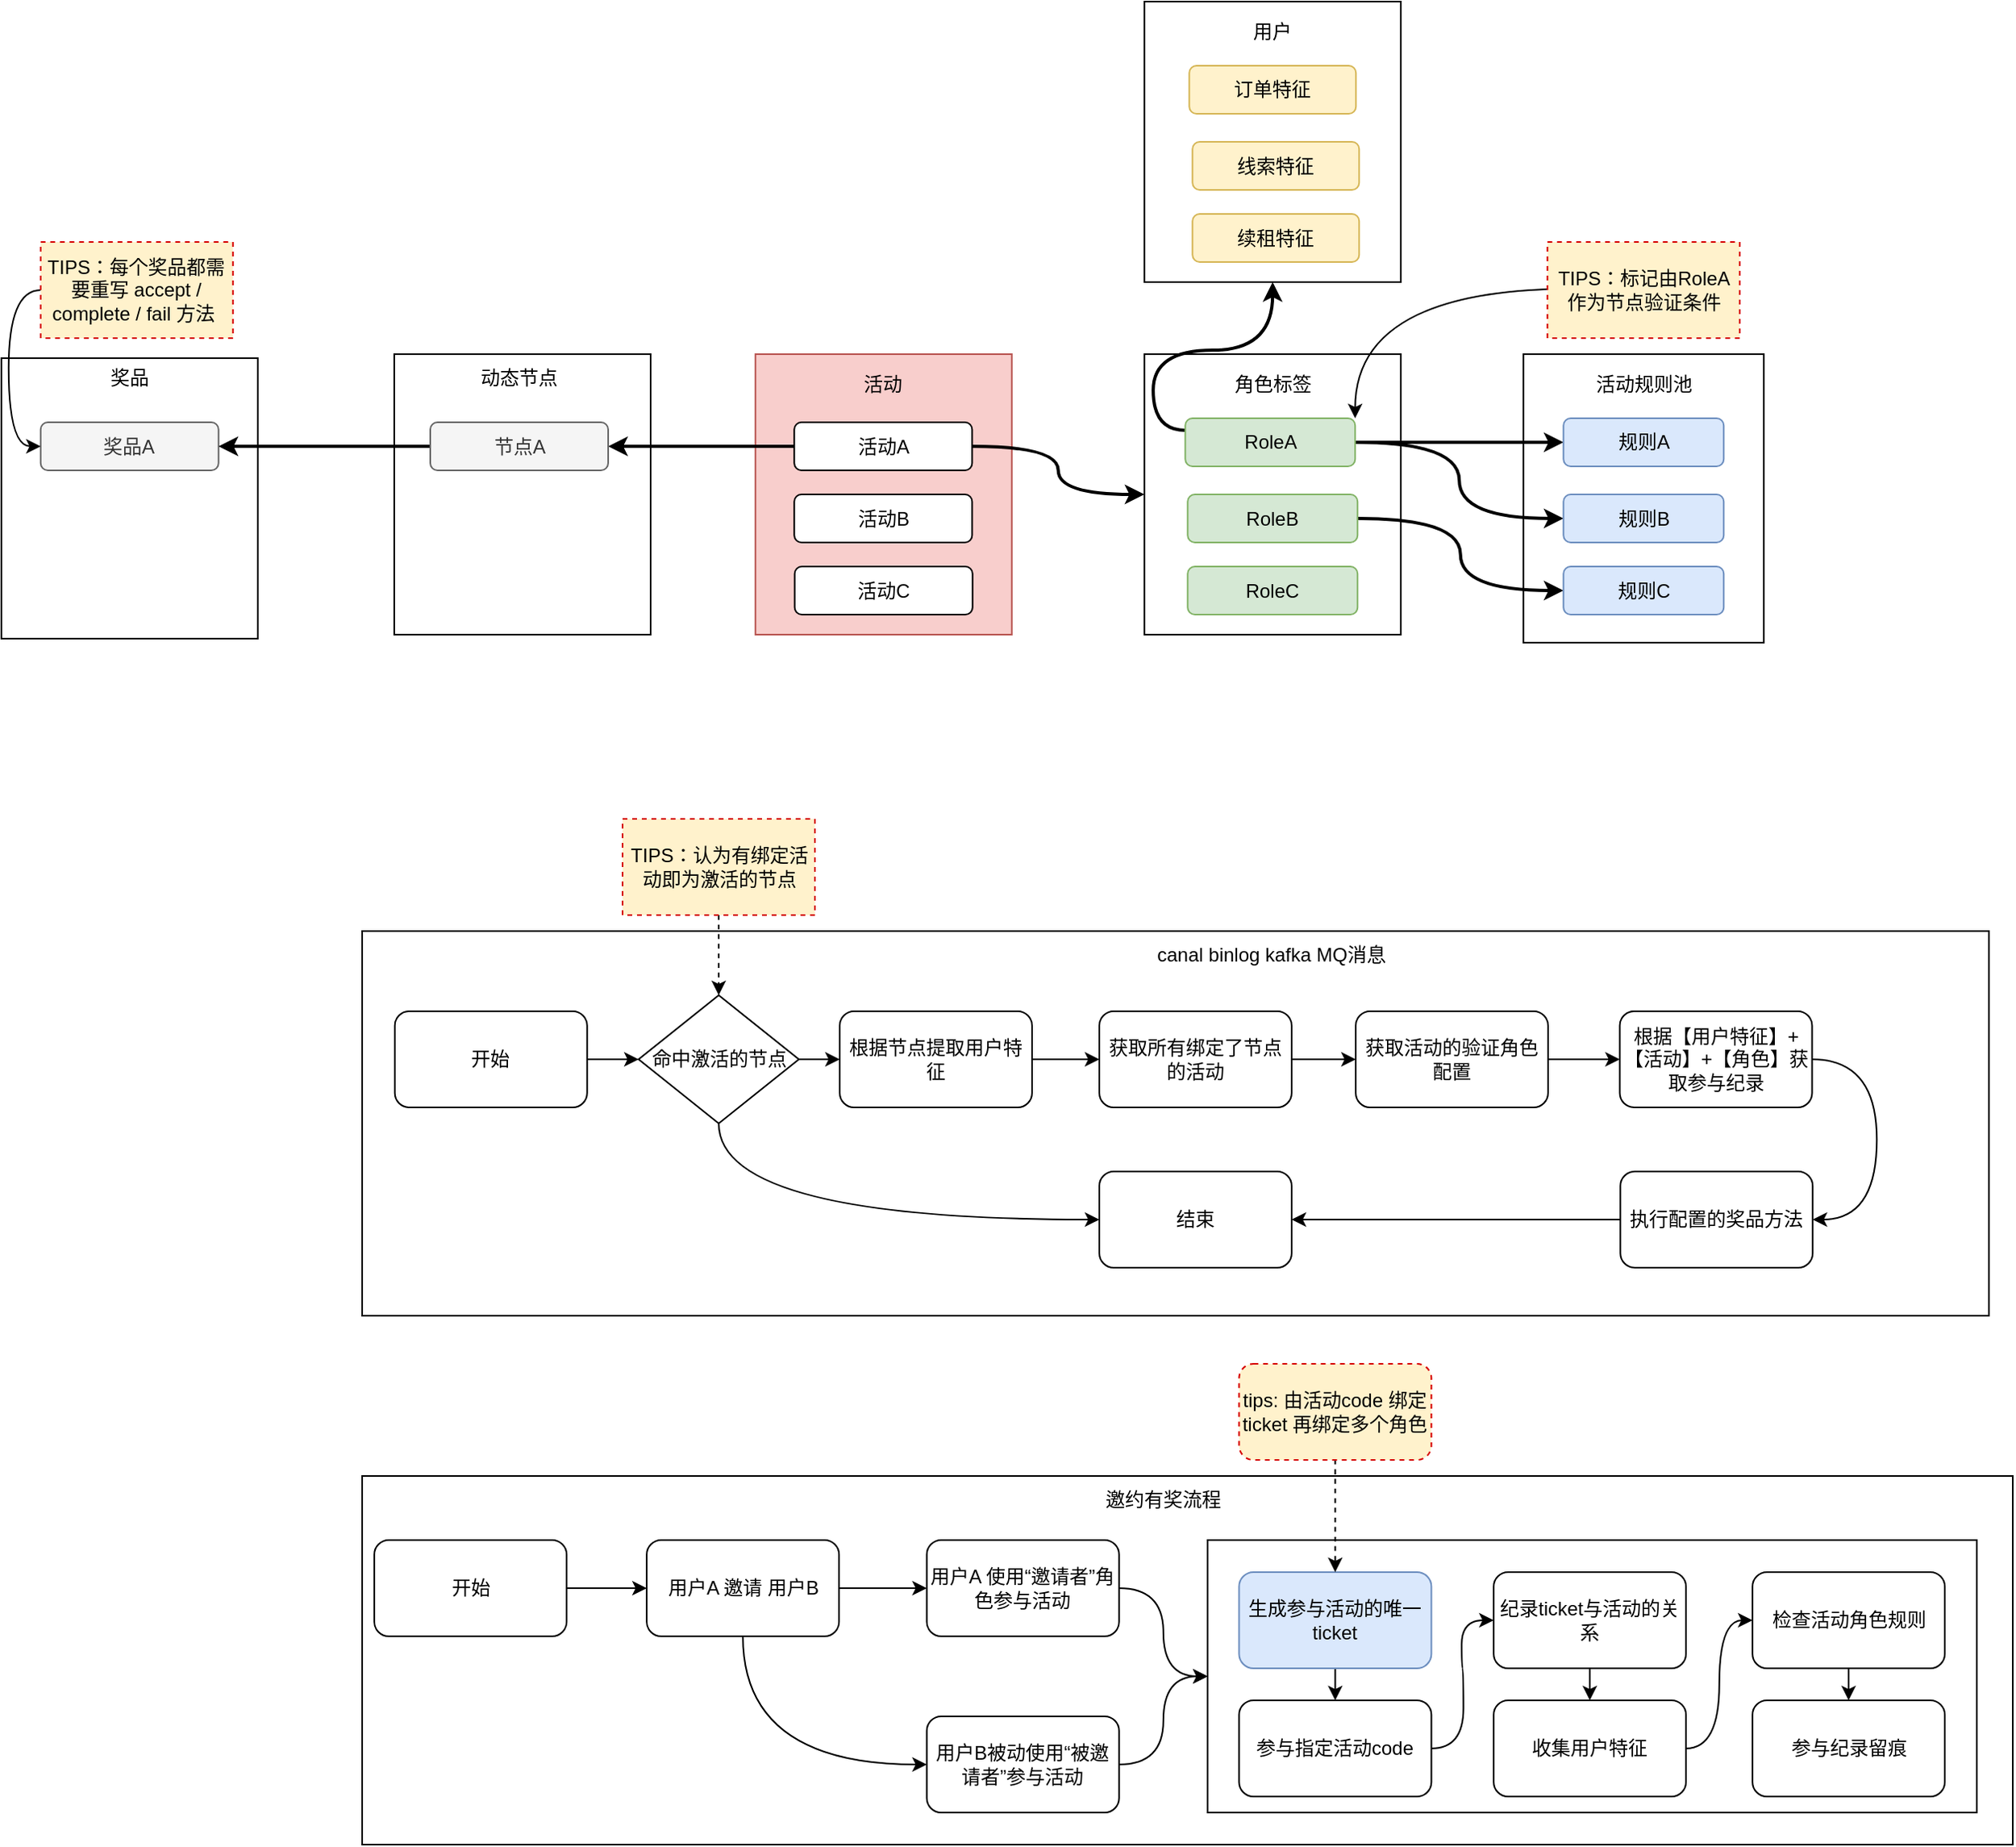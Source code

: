 <mxfile version="22.1.12" type="github">
  <diagram name="第 1 页" id="iezIzxbfml8y_ypMgj0H">
    <mxGraphModel dx="1781" dy="2863" grid="1" gridSize="10" guides="1" tooltips="1" connect="1" arrows="1" fold="1" page="1" pageScale="1" pageWidth="827" pageHeight="1169" math="0" shadow="0">
      <root>
        <mxCell id="0" />
        <mxCell id="1" parent="0" />
        <mxCell id="xwiJoc5-TaGTpfz818yZ-247" value="" style="rounded=0;whiteSpace=wrap;html=1;" vertex="1" parent="1">
          <mxGeometry x="-580" y="-390" width="1030" height="230" as="geometry" />
        </mxCell>
        <mxCell id="xwiJoc5-TaGTpfz818yZ-231" value="" style="rounded=0;whiteSpace=wrap;html=1;" vertex="1" parent="1">
          <mxGeometry x="-580" y="-730" width="1015.13" height="240" as="geometry" />
        </mxCell>
        <mxCell id="xwiJoc5-TaGTpfz818yZ-197" value="" style="rounded=0;whiteSpace=wrap;html=1;" vertex="1" parent="1">
          <mxGeometry x="-560" y="-1090" width="160" height="175" as="geometry" />
        </mxCell>
        <mxCell id="xwiJoc5-TaGTpfz818yZ-157" value="" style="rounded=0;whiteSpace=wrap;html=1;" vertex="1" parent="1">
          <mxGeometry x="-52.43" y="-350" width="480" height="170" as="geometry" />
        </mxCell>
        <mxCell id="xwiJoc5-TaGTpfz818yZ-126" value="" style="rounded=0;whiteSpace=wrap;html=1;" vertex="1" parent="1">
          <mxGeometry x="144.63" y="-1090" width="150" height="180" as="geometry" />
        </mxCell>
        <mxCell id="xwiJoc5-TaGTpfz818yZ-98" value="" style="rounded=0;whiteSpace=wrap;html=1;" vertex="1" parent="1">
          <mxGeometry x="-91.87" y="-1310" width="160" height="175" as="geometry" />
        </mxCell>
        <mxCell id="xwiJoc5-TaGTpfz818yZ-88" value="" style="rounded=0;whiteSpace=wrap;html=1;" vertex="1" parent="1">
          <mxGeometry x="-91.87" y="-1090" width="160" height="175" as="geometry" />
        </mxCell>
        <mxCell id="xwiJoc5-TaGTpfz818yZ-67" value="" style="rounded=0;whiteSpace=wrap;html=1;fillColor=#f8cecc;strokeColor=#b85450;" vertex="1" parent="1">
          <mxGeometry x="-334.62" y="-1090" width="160" height="175" as="geometry" />
        </mxCell>
        <mxCell id="xwiJoc5-TaGTpfz818yZ-68" value="活动" style="text;html=1;strokeColor=none;fillColor=none;align=center;verticalAlign=middle;whiteSpace=wrap;rounded=0;" vertex="1" parent="1">
          <mxGeometry x="-284.62" y="-1086.25" width="60" height="30" as="geometry" />
        </mxCell>
        <mxCell id="xwiJoc5-TaGTpfz818yZ-89" style="edgeStyle=orthogonalEdgeStyle;curved=1;rounded=0;orthogonalLoop=1;jettySize=auto;html=1;exitX=1;exitY=0.5;exitDx=0;exitDy=0;entryX=0;entryY=0.5;entryDx=0;entryDy=0;strokeWidth=2;" edge="1" parent="1" source="xwiJoc5-TaGTpfz818yZ-70" target="xwiJoc5-TaGTpfz818yZ-88">
          <mxGeometry relative="1" as="geometry" />
        </mxCell>
        <mxCell id="xwiJoc5-TaGTpfz818yZ-204" style="edgeStyle=orthogonalEdgeStyle;curved=1;rounded=0;orthogonalLoop=1;jettySize=auto;html=1;exitX=0;exitY=0.5;exitDx=0;exitDy=0;entryX=1;entryY=0.5;entryDx=0;entryDy=0;strokeWidth=2;" edge="1" parent="1" source="xwiJoc5-TaGTpfz818yZ-70" target="xwiJoc5-TaGTpfz818yZ-199">
          <mxGeometry relative="1" as="geometry" />
        </mxCell>
        <mxCell id="xwiJoc5-TaGTpfz818yZ-70" value="活动A" style="rounded=1;whiteSpace=wrap;html=1;" vertex="1" parent="1">
          <mxGeometry x="-310.37" y="-1047.5" width="111" height="30" as="geometry" />
        </mxCell>
        <mxCell id="xwiJoc5-TaGTpfz818yZ-71" value="活动B" style="rounded=1;whiteSpace=wrap;html=1;" vertex="1" parent="1">
          <mxGeometry x="-310.37" y="-1002.5" width="111" height="30" as="geometry" />
        </mxCell>
        <mxCell id="xwiJoc5-TaGTpfz818yZ-83" value="角色标签" style="text;html=1;strokeColor=none;fillColor=none;align=center;verticalAlign=middle;whiteSpace=wrap;rounded=0;" vertex="1" parent="1">
          <mxGeometry x="-44.37" y="-1087.5" width="65" height="32.5" as="geometry" />
        </mxCell>
        <mxCell id="xwiJoc5-TaGTpfz818yZ-130" style="edgeStyle=orthogonalEdgeStyle;curved=1;rounded=0;orthogonalLoop=1;jettySize=auto;html=1;exitX=1;exitY=0.5;exitDx=0;exitDy=0;entryX=0;entryY=0.5;entryDx=0;entryDy=0;strokeWidth=2;" edge="1" parent="1" source="xwiJoc5-TaGTpfz818yZ-84" target="xwiJoc5-TaGTpfz818yZ-128">
          <mxGeometry relative="1" as="geometry" />
        </mxCell>
        <mxCell id="xwiJoc5-TaGTpfz818yZ-136" style="edgeStyle=orthogonalEdgeStyle;curved=1;rounded=0;orthogonalLoop=1;jettySize=auto;html=1;exitX=0;exitY=0.25;exitDx=0;exitDy=0;entryX=0.5;entryY=1;entryDx=0;entryDy=0;strokeWidth=2;" edge="1" parent="1" source="xwiJoc5-TaGTpfz818yZ-84" target="xwiJoc5-TaGTpfz818yZ-98">
          <mxGeometry relative="1" as="geometry" />
        </mxCell>
        <mxCell id="xwiJoc5-TaGTpfz818yZ-179" style="edgeStyle=orthogonalEdgeStyle;curved=1;rounded=0;orthogonalLoop=1;jettySize=auto;html=1;exitX=1;exitY=0.5;exitDx=0;exitDy=0;entryX=0;entryY=0.5;entryDx=0;entryDy=0;strokeWidth=2;" edge="1" parent="1" source="xwiJoc5-TaGTpfz818yZ-84" target="xwiJoc5-TaGTpfz818yZ-129">
          <mxGeometry relative="1" as="geometry" />
        </mxCell>
        <mxCell id="xwiJoc5-TaGTpfz818yZ-84" value="RoleA" style="rounded=1;whiteSpace=wrap;html=1;fillColor=#d5e8d4;strokeColor=#82b366;" vertex="1" parent="1">
          <mxGeometry x="-66.37" y="-1050" width="106" height="30" as="geometry" />
        </mxCell>
        <mxCell id="xwiJoc5-TaGTpfz818yZ-131" style="edgeStyle=orthogonalEdgeStyle;curved=1;rounded=0;orthogonalLoop=1;jettySize=auto;html=1;exitX=1;exitY=0.5;exitDx=0;exitDy=0;entryX=0;entryY=0.5;entryDx=0;entryDy=0;strokeWidth=2;" edge="1" parent="1" source="xwiJoc5-TaGTpfz818yZ-85" target="xwiJoc5-TaGTpfz818yZ-144">
          <mxGeometry relative="1" as="geometry" />
        </mxCell>
        <mxCell id="xwiJoc5-TaGTpfz818yZ-85" value="RoleB" style="rounded=1;whiteSpace=wrap;html=1;fillColor=#d5e8d4;strokeColor=#82b366;" vertex="1" parent="1">
          <mxGeometry x="-64.87" y="-1002.5" width="106" height="30" as="geometry" />
        </mxCell>
        <mxCell id="xwiJoc5-TaGTpfz818yZ-86" value="RoleC" style="rounded=1;whiteSpace=wrap;html=1;fillColor=#d5e8d4;strokeColor=#82b366;" vertex="1" parent="1">
          <mxGeometry x="-64.87" y="-957.5" width="106" height="30" as="geometry" />
        </mxCell>
        <mxCell id="xwiJoc5-TaGTpfz818yZ-94" value="活动C" style="rounded=1;whiteSpace=wrap;html=1;" vertex="1" parent="1">
          <mxGeometry x="-310.12" y="-957.5" width="111" height="30" as="geometry" />
        </mxCell>
        <mxCell id="xwiJoc5-TaGTpfz818yZ-99" value="用户" style="text;html=1;strokeColor=none;fillColor=none;align=center;verticalAlign=middle;whiteSpace=wrap;rounded=0;" vertex="1" parent="1">
          <mxGeometry x="-41.87" y="-1306" width="60" height="30" as="geometry" />
        </mxCell>
        <mxCell id="xwiJoc5-TaGTpfz818yZ-100" value="订单特征" style="rounded=1;whiteSpace=wrap;html=1;fillColor=#fff2cc;strokeColor=#d6b656;" vertex="1" parent="1">
          <mxGeometry x="-63.87" y="-1270" width="104" height="30" as="geometry" />
        </mxCell>
        <mxCell id="xwiJoc5-TaGTpfz818yZ-101" value="线索特征" style="rounded=1;whiteSpace=wrap;html=1;fillColor=#fff2cc;strokeColor=#d6b656;" vertex="1" parent="1">
          <mxGeometry x="-61.87" y="-1222.5" width="104" height="30" as="geometry" />
        </mxCell>
        <mxCell id="xwiJoc5-TaGTpfz818yZ-102" value="续租特征" style="rounded=1;whiteSpace=wrap;html=1;fillColor=#fff2cc;strokeColor=#d6b656;" vertex="1" parent="1">
          <mxGeometry x="-61.87" y="-1177.5" width="104" height="30" as="geometry" />
        </mxCell>
        <mxCell id="xwiJoc5-TaGTpfz818yZ-150" style="edgeStyle=orthogonalEdgeStyle;curved=1;rounded=0;orthogonalLoop=1;jettySize=auto;html=1;exitX=1;exitY=0.5;exitDx=0;exitDy=0;entryX=0;entryY=0.5;entryDx=0;entryDy=0;" edge="1" parent="1" source="xwiJoc5-TaGTpfz818yZ-120" target="xwiJoc5-TaGTpfz818yZ-149">
          <mxGeometry relative="1" as="geometry" />
        </mxCell>
        <mxCell id="xwiJoc5-TaGTpfz818yZ-120" value="开始" style="rounded=1;whiteSpace=wrap;html=1;" vertex="1" parent="1">
          <mxGeometry x="-572.43" y="-350" width="120" height="60" as="geometry" />
        </mxCell>
        <mxCell id="xwiJoc5-TaGTpfz818yZ-159" style="edgeStyle=orthogonalEdgeStyle;curved=1;rounded=0;orthogonalLoop=1;jettySize=auto;html=1;exitX=1;exitY=0.5;exitDx=0;exitDy=0;entryX=0;entryY=0.5;entryDx=0;entryDy=0;" edge="1" parent="1" source="xwiJoc5-TaGTpfz818yZ-121" target="xwiJoc5-TaGTpfz818yZ-157">
          <mxGeometry relative="1" as="geometry" />
        </mxCell>
        <mxCell id="xwiJoc5-TaGTpfz818yZ-121" value="用户A 使用“邀请者”角色参与活动" style="rounded=1;whiteSpace=wrap;html=1;" vertex="1" parent="1">
          <mxGeometry x="-227.68" y="-350" width="120" height="60" as="geometry" />
        </mxCell>
        <mxCell id="xwiJoc5-TaGTpfz818yZ-175" style="edgeStyle=orthogonalEdgeStyle;curved=1;rounded=0;orthogonalLoop=1;jettySize=auto;html=1;exitX=1;exitY=0.5;exitDx=0;exitDy=0;entryX=0;entryY=0.5;entryDx=0;entryDy=0;" edge="1" parent="1" source="xwiJoc5-TaGTpfz818yZ-123" target="xwiJoc5-TaGTpfz818yZ-174">
          <mxGeometry relative="1" as="geometry" />
        </mxCell>
        <mxCell id="xwiJoc5-TaGTpfz818yZ-123" value="参与指定活动code" style="rounded=1;whiteSpace=wrap;html=1;" vertex="1" parent="1">
          <mxGeometry x="-32.8" y="-250" width="120" height="60" as="geometry" />
        </mxCell>
        <mxCell id="xwiJoc5-TaGTpfz818yZ-127" value="活动规则池" style="text;html=1;strokeColor=none;fillColor=none;align=center;verticalAlign=middle;whiteSpace=wrap;rounded=0;" vertex="1" parent="1">
          <mxGeometry x="184.63" y="-1086.25" width="70" height="30" as="geometry" />
        </mxCell>
        <mxCell id="xwiJoc5-TaGTpfz818yZ-128" value="规则A" style="rounded=1;whiteSpace=wrap;html=1;fillColor=#dae8fc;strokeColor=#6c8ebf;" vertex="1" parent="1">
          <mxGeometry x="169.63" y="-1050" width="100" height="30" as="geometry" />
        </mxCell>
        <mxCell id="xwiJoc5-TaGTpfz818yZ-129" value="规则B" style="rounded=1;whiteSpace=wrap;html=1;fillColor=#dae8fc;strokeColor=#6c8ebf;" vertex="1" parent="1">
          <mxGeometry x="169.63" y="-1002.5" width="100" height="30" as="geometry" />
        </mxCell>
        <mxCell id="xwiJoc5-TaGTpfz818yZ-177" style="edgeStyle=orthogonalEdgeStyle;curved=1;rounded=0;orthogonalLoop=1;jettySize=auto;html=1;exitX=1;exitY=0.5;exitDx=0;exitDy=0;entryX=0;entryY=0.5;entryDx=0;entryDy=0;" edge="1" parent="1" source="xwiJoc5-TaGTpfz818yZ-137" target="xwiJoc5-TaGTpfz818yZ-145">
          <mxGeometry relative="1" as="geometry" />
        </mxCell>
        <mxCell id="xwiJoc5-TaGTpfz818yZ-137" value="收集用户特征" style="rounded=1;whiteSpace=wrap;html=1;" vertex="1" parent="1">
          <mxGeometry x="126.07" y="-250" width="120" height="60" as="geometry" />
        </mxCell>
        <mxCell id="xwiJoc5-TaGTpfz818yZ-144" value="规则C" style="rounded=1;whiteSpace=wrap;html=1;fillColor=#dae8fc;strokeColor=#6c8ebf;" vertex="1" parent="1">
          <mxGeometry x="169.63" y="-957.5" width="100" height="30" as="geometry" />
        </mxCell>
        <mxCell id="xwiJoc5-TaGTpfz818yZ-178" style="edgeStyle=orthogonalEdgeStyle;curved=1;rounded=0;orthogonalLoop=1;jettySize=auto;html=1;exitX=0.5;exitY=1;exitDx=0;exitDy=0;entryX=0.5;entryY=0;entryDx=0;entryDy=0;" edge="1" parent="1" source="xwiJoc5-TaGTpfz818yZ-145" target="xwiJoc5-TaGTpfz818yZ-165">
          <mxGeometry relative="1" as="geometry" />
        </mxCell>
        <mxCell id="xwiJoc5-TaGTpfz818yZ-145" value="检查活动角色规则" style="rounded=1;whiteSpace=wrap;html=1;" vertex="1" parent="1">
          <mxGeometry x="287.57" y="-330" width="120" height="60" as="geometry" />
        </mxCell>
        <mxCell id="xwiJoc5-TaGTpfz818yZ-170" style="edgeStyle=orthogonalEdgeStyle;curved=1;rounded=0;orthogonalLoop=1;jettySize=auto;html=1;exitX=0.5;exitY=1;exitDx=0;exitDy=0;entryX=0.5;entryY=0;entryDx=0;entryDy=0;" edge="1" parent="1" source="xwiJoc5-TaGTpfz818yZ-147" target="xwiJoc5-TaGTpfz818yZ-123">
          <mxGeometry relative="1" as="geometry" />
        </mxCell>
        <mxCell id="xwiJoc5-TaGTpfz818yZ-147" value="生成参与活动的唯一ticket" style="rounded=1;whiteSpace=wrap;html=1;fillColor=#dae8fc;strokeColor=#6c8ebf;" vertex="1" parent="1">
          <mxGeometry x="-32.8" y="-330" width="120" height="60" as="geometry" />
        </mxCell>
        <mxCell id="xwiJoc5-TaGTpfz818yZ-158" style="edgeStyle=orthogonalEdgeStyle;curved=1;rounded=0;orthogonalLoop=1;jettySize=auto;html=1;exitX=1;exitY=0.5;exitDx=0;exitDy=0;entryX=0;entryY=0.5;entryDx=0;entryDy=0;" edge="1" parent="1" source="xwiJoc5-TaGTpfz818yZ-148" target="xwiJoc5-TaGTpfz818yZ-157">
          <mxGeometry relative="1" as="geometry" />
        </mxCell>
        <mxCell id="xwiJoc5-TaGTpfz818yZ-148" value="用户B被动使用“被邀请者”参与活动" style="rounded=1;whiteSpace=wrap;html=1;" vertex="1" parent="1">
          <mxGeometry x="-227.68" y="-240" width="120" height="60" as="geometry" />
        </mxCell>
        <mxCell id="xwiJoc5-TaGTpfz818yZ-151" style="edgeStyle=orthogonalEdgeStyle;curved=1;rounded=0;orthogonalLoop=1;jettySize=auto;html=1;exitX=1;exitY=0.5;exitDx=0;exitDy=0;entryX=0;entryY=0.5;entryDx=0;entryDy=0;" edge="1" parent="1" source="xwiJoc5-TaGTpfz818yZ-149" target="xwiJoc5-TaGTpfz818yZ-121">
          <mxGeometry relative="1" as="geometry" />
        </mxCell>
        <mxCell id="xwiJoc5-TaGTpfz818yZ-152" style="edgeStyle=orthogonalEdgeStyle;curved=1;rounded=0;orthogonalLoop=1;jettySize=auto;html=1;exitX=0.5;exitY=1;exitDx=0;exitDy=0;entryX=0;entryY=0.5;entryDx=0;entryDy=0;" edge="1" parent="1" source="xwiJoc5-TaGTpfz818yZ-149" target="xwiJoc5-TaGTpfz818yZ-148">
          <mxGeometry relative="1" as="geometry" />
        </mxCell>
        <mxCell id="xwiJoc5-TaGTpfz818yZ-149" value="用户A 邀请 用户B" style="rounded=1;whiteSpace=wrap;html=1;" vertex="1" parent="1">
          <mxGeometry x="-402.43" y="-350" width="120" height="60" as="geometry" />
        </mxCell>
        <mxCell id="xwiJoc5-TaGTpfz818yZ-162" style="edgeStyle=orthogonalEdgeStyle;curved=1;rounded=0;orthogonalLoop=1;jettySize=auto;html=1;exitX=0.5;exitY=1;exitDx=0;exitDy=0;dashed=1;" edge="1" parent="1" source="xwiJoc5-TaGTpfz818yZ-161" target="xwiJoc5-TaGTpfz818yZ-147">
          <mxGeometry relative="1" as="geometry" />
        </mxCell>
        <mxCell id="xwiJoc5-TaGTpfz818yZ-161" value="tips: 由活动code 绑定 ticket 再绑定多个角色" style="rounded=1;whiteSpace=wrap;html=1;fillColor=#fff2cc;strokeColor=#D60000;dashed=1;" vertex="1" parent="1">
          <mxGeometry x="-32.8" y="-460" width="120" height="60" as="geometry" />
        </mxCell>
        <mxCell id="xwiJoc5-TaGTpfz818yZ-165" value="参与纪录留痕" style="rounded=1;whiteSpace=wrap;html=1;" vertex="1" parent="1">
          <mxGeometry x="287.57" y="-250" width="120" height="60" as="geometry" />
        </mxCell>
        <mxCell id="xwiJoc5-TaGTpfz818yZ-176" style="edgeStyle=orthogonalEdgeStyle;curved=1;rounded=0;orthogonalLoop=1;jettySize=auto;html=1;exitX=0.5;exitY=1;exitDx=0;exitDy=0;entryX=0.5;entryY=0;entryDx=0;entryDy=0;" edge="1" parent="1" source="xwiJoc5-TaGTpfz818yZ-174" target="xwiJoc5-TaGTpfz818yZ-137">
          <mxGeometry relative="1" as="geometry" />
        </mxCell>
        <mxCell id="xwiJoc5-TaGTpfz818yZ-174" value="纪录ticket与活动的关系" style="rounded=1;whiteSpace=wrap;html=1;" vertex="1" parent="1">
          <mxGeometry x="126.07" y="-330" width="120" height="60" as="geometry" />
        </mxCell>
        <mxCell id="xwiJoc5-TaGTpfz818yZ-191" style="edgeStyle=orthogonalEdgeStyle;curved=1;rounded=0;orthogonalLoop=1;jettySize=auto;html=1;exitX=0.13;exitY=0.77;exitDx=0;exitDy=0;exitPerimeter=0;entryX=1;entryY=0;entryDx=0;entryDy=0;" edge="1" parent="1" target="xwiJoc5-TaGTpfz818yZ-84">
          <mxGeometry relative="1" as="geometry">
            <mxPoint x="175.23" y="-1130.9" as="sourcePoint" />
          </mxGeometry>
        </mxCell>
        <mxCell id="xwiJoc5-TaGTpfz818yZ-194" value="" style="rounded=0;whiteSpace=wrap;html=1;" vertex="1" parent="1">
          <mxGeometry x="-805.13" y="-1087.5" width="160" height="175" as="geometry" />
        </mxCell>
        <mxCell id="xwiJoc5-TaGTpfz818yZ-195" value="奖品" style="text;html=1;strokeColor=none;fillColor=none;align=center;verticalAlign=middle;whiteSpace=wrap;rounded=0;" vertex="1" parent="1">
          <mxGeometry x="-755.13" y="-1090" width="60" height="30" as="geometry" />
        </mxCell>
        <mxCell id="xwiJoc5-TaGTpfz818yZ-196" value="奖品A" style="rounded=1;whiteSpace=wrap;html=1;fillColor=#f5f5f5;fontColor=#333333;strokeColor=#666666;" vertex="1" parent="1">
          <mxGeometry x="-780.63" y="-1047.5" width="111" height="30" as="geometry" />
        </mxCell>
        <mxCell id="xwiJoc5-TaGTpfz818yZ-198" value="动态节点" style="text;html=1;strokeColor=none;fillColor=none;align=center;verticalAlign=middle;whiteSpace=wrap;rounded=0;" vertex="1" parent="1">
          <mxGeometry x="-512" y="-1090" width="60" height="30" as="geometry" />
        </mxCell>
        <mxCell id="xwiJoc5-TaGTpfz818yZ-200" style="edgeStyle=orthogonalEdgeStyle;curved=1;rounded=0;orthogonalLoop=1;jettySize=auto;html=1;exitX=0;exitY=0.5;exitDx=0;exitDy=0;entryX=1;entryY=0.5;entryDx=0;entryDy=0;strokeWidth=2;" edge="1" parent="1" source="xwiJoc5-TaGTpfz818yZ-199" target="xwiJoc5-TaGTpfz818yZ-196">
          <mxGeometry relative="1" as="geometry" />
        </mxCell>
        <mxCell id="xwiJoc5-TaGTpfz818yZ-199" value="节点A" style="rounded=1;whiteSpace=wrap;html=1;fillColor=#f5f5f5;fontColor=#333333;strokeColor=#666666;" vertex="1" parent="1">
          <mxGeometry x="-537.5" y="-1047.5" width="111" height="30" as="geometry" />
        </mxCell>
        <mxCell id="xwiJoc5-TaGTpfz818yZ-226" style="edgeStyle=orthogonalEdgeStyle;curved=1;rounded=0;orthogonalLoop=1;jettySize=auto;html=1;exitX=1;exitY=0.5;exitDx=0;exitDy=0;entryX=0;entryY=0.5;entryDx=0;entryDy=0;" edge="1" parent="1" source="xwiJoc5-TaGTpfz818yZ-205" target="xwiJoc5-TaGTpfz818yZ-220">
          <mxGeometry relative="1" as="geometry" />
        </mxCell>
        <mxCell id="xwiJoc5-TaGTpfz818yZ-205" value="开始" style="rounded=1;whiteSpace=wrap;html=1;" vertex="1" parent="1">
          <mxGeometry x="-559.63" y="-680" width="120" height="60" as="geometry" />
        </mxCell>
        <mxCell id="xwiJoc5-TaGTpfz818yZ-229" style="edgeStyle=orthogonalEdgeStyle;curved=1;rounded=0;orthogonalLoop=1;jettySize=auto;html=1;exitX=1;exitY=0.5;exitDx=0;exitDy=0;entryX=0;entryY=0.5;entryDx=0;entryDy=0;" edge="1" parent="1" source="xwiJoc5-TaGTpfz818yZ-207" target="xwiJoc5-TaGTpfz818yZ-209">
          <mxGeometry relative="1" as="geometry" />
        </mxCell>
        <mxCell id="xwiJoc5-TaGTpfz818yZ-207" value="获取所有绑定了节点的活动" style="rounded=1;whiteSpace=wrap;html=1;" vertex="1" parent="1">
          <mxGeometry x="-120" y="-680" width="120" height="60" as="geometry" />
        </mxCell>
        <mxCell id="xwiJoc5-TaGTpfz818yZ-230" style="edgeStyle=orthogonalEdgeStyle;curved=1;rounded=0;orthogonalLoop=1;jettySize=auto;html=1;exitX=1;exitY=0.5;exitDx=0;exitDy=0;" edge="1" parent="1" source="xwiJoc5-TaGTpfz818yZ-209" target="xwiJoc5-TaGTpfz818yZ-210">
          <mxGeometry relative="1" as="geometry" />
        </mxCell>
        <mxCell id="xwiJoc5-TaGTpfz818yZ-209" value="获取活动的验证角色配置" style="rounded=1;whiteSpace=wrap;html=1;" vertex="1" parent="1">
          <mxGeometry x="40" y="-680" width="120" height="60" as="geometry" />
        </mxCell>
        <mxCell id="xwiJoc5-TaGTpfz818yZ-242" style="edgeStyle=orthogonalEdgeStyle;curved=1;rounded=0;orthogonalLoop=1;jettySize=auto;html=1;exitX=1;exitY=0.5;exitDx=0;exitDy=0;entryX=1;entryY=0.5;entryDx=0;entryDy=0;" edge="1" parent="1" source="xwiJoc5-TaGTpfz818yZ-210" target="xwiJoc5-TaGTpfz818yZ-241">
          <mxGeometry relative="1" as="geometry">
            <Array as="points">
              <mxPoint x="365.13" y="-650" />
              <mxPoint x="365.13" y="-550" />
            </Array>
          </mxGeometry>
        </mxCell>
        <mxCell id="xwiJoc5-TaGTpfz818yZ-210" value="根据【用户特征】+ 【活动】+【角色】获取参与纪录" style="rounded=1;whiteSpace=wrap;html=1;" vertex="1" parent="1">
          <mxGeometry x="204.76" y="-680" width="120" height="60" as="geometry" />
        </mxCell>
        <mxCell id="xwiJoc5-TaGTpfz818yZ-228" style="edgeStyle=orthogonalEdgeStyle;curved=1;rounded=0;orthogonalLoop=1;jettySize=auto;html=1;exitX=1;exitY=0.5;exitDx=0;exitDy=0;entryX=0;entryY=0.5;entryDx=0;entryDy=0;" edge="1" parent="1" source="xwiJoc5-TaGTpfz818yZ-215" target="xwiJoc5-TaGTpfz818yZ-207">
          <mxGeometry relative="1" as="geometry" />
        </mxCell>
        <mxCell id="xwiJoc5-TaGTpfz818yZ-215" value="根据节点提取用户特征" style="rounded=1;whiteSpace=wrap;html=1;" vertex="1" parent="1">
          <mxGeometry x="-282" y="-680" width="120" height="60" as="geometry" />
        </mxCell>
        <mxCell id="xwiJoc5-TaGTpfz818yZ-225" style="edgeStyle=orthogonalEdgeStyle;curved=1;rounded=0;orthogonalLoop=1;jettySize=auto;html=1;exitX=0.5;exitY=1;exitDx=0;exitDy=0;entryX=0;entryY=0.5;entryDx=0;entryDy=0;" edge="1" parent="1" source="xwiJoc5-TaGTpfz818yZ-220" target="xwiJoc5-TaGTpfz818yZ-221">
          <mxGeometry relative="1" as="geometry" />
        </mxCell>
        <mxCell id="xwiJoc5-TaGTpfz818yZ-227" style="edgeStyle=orthogonalEdgeStyle;curved=1;rounded=0;orthogonalLoop=1;jettySize=auto;html=1;exitX=1;exitY=0.5;exitDx=0;exitDy=0;entryX=0;entryY=0.5;entryDx=0;entryDy=0;" edge="1" parent="1" source="xwiJoc5-TaGTpfz818yZ-220" target="xwiJoc5-TaGTpfz818yZ-215">
          <mxGeometry relative="1" as="geometry" />
        </mxCell>
        <mxCell id="xwiJoc5-TaGTpfz818yZ-220" value="命中激活的节点" style="rhombus;whiteSpace=wrap;html=1;" vertex="1" parent="1">
          <mxGeometry x="-407.5" y="-690" width="100" height="80" as="geometry" />
        </mxCell>
        <mxCell id="xwiJoc5-TaGTpfz818yZ-221" value="结束" style="rounded=1;whiteSpace=wrap;html=1;" vertex="1" parent="1">
          <mxGeometry x="-120" y="-580" width="120" height="60" as="geometry" />
        </mxCell>
        <mxCell id="xwiJoc5-TaGTpfz818yZ-232" value="canal binlog kafka MQ消息" style="text;html=1;strokeColor=none;fillColor=none;align=center;verticalAlign=middle;whiteSpace=wrap;rounded=0;" vertex="1" parent="1">
          <mxGeometry x="-98.75" y="-730" width="172.5" height="30" as="geometry" />
        </mxCell>
        <mxCell id="xwiJoc5-TaGTpfz818yZ-236" style="edgeStyle=orthogonalEdgeStyle;curved=1;rounded=0;orthogonalLoop=1;jettySize=auto;html=1;exitX=0.5;exitY=1;exitDx=0;exitDy=0;entryX=0.5;entryY=0;entryDx=0;entryDy=0;dashed=1;" edge="1" parent="1" source="xwiJoc5-TaGTpfz818yZ-235" target="xwiJoc5-TaGTpfz818yZ-220">
          <mxGeometry relative="1" as="geometry" />
        </mxCell>
        <mxCell id="xwiJoc5-TaGTpfz818yZ-235" value="TIPS：认为有绑定活动即为激活的节点" style="rounded=0;whiteSpace=wrap;html=1;fillColor=#fff2cc;strokeColor=#D60000;dashed=1;" vertex="1" parent="1">
          <mxGeometry x="-417.5" y="-800" width="120" height="60" as="geometry" />
        </mxCell>
        <mxCell id="xwiJoc5-TaGTpfz818yZ-237" value="TIPS：标记由RoleA作为节点验证条件" style="rounded=0;whiteSpace=wrap;html=1;fillColor=#fff2cc;strokeColor=#D60000;dashed=1;" vertex="1" parent="1">
          <mxGeometry x="159.63" y="-1160" width="120" height="60" as="geometry" />
        </mxCell>
        <mxCell id="xwiJoc5-TaGTpfz818yZ-240" style="edgeStyle=orthogonalEdgeStyle;curved=1;rounded=0;orthogonalLoop=1;jettySize=auto;html=1;exitX=0;exitY=0.5;exitDx=0;exitDy=0;entryX=0;entryY=0.5;entryDx=0;entryDy=0;" edge="1" parent="1" source="xwiJoc5-TaGTpfz818yZ-239" target="xwiJoc5-TaGTpfz818yZ-196">
          <mxGeometry relative="1" as="geometry" />
        </mxCell>
        <mxCell id="xwiJoc5-TaGTpfz818yZ-239" value="TIPS：每个奖品都需要重写 accept / complete / fail 方法&amp;nbsp;" style="rounded=0;whiteSpace=wrap;html=1;fillColor=#fff2cc;strokeColor=#D60000;dashed=1;" vertex="1" parent="1">
          <mxGeometry x="-780.63" y="-1160" width="120" height="60" as="geometry" />
        </mxCell>
        <mxCell id="xwiJoc5-TaGTpfz818yZ-246" style="edgeStyle=orthogonalEdgeStyle;curved=1;rounded=0;orthogonalLoop=1;jettySize=auto;html=1;exitX=0;exitY=0.5;exitDx=0;exitDy=0;entryX=1;entryY=0.5;entryDx=0;entryDy=0;" edge="1" parent="1" source="xwiJoc5-TaGTpfz818yZ-241" target="xwiJoc5-TaGTpfz818yZ-221">
          <mxGeometry relative="1" as="geometry" />
        </mxCell>
        <mxCell id="xwiJoc5-TaGTpfz818yZ-241" value="执行配置的奖品方法" style="rounded=1;whiteSpace=wrap;html=1;" vertex="1" parent="1">
          <mxGeometry x="205.13" y="-580" width="120" height="60" as="geometry" />
        </mxCell>
        <mxCell id="xwiJoc5-TaGTpfz818yZ-248" value="邀约有奖流程" style="text;html=1;strokeColor=none;fillColor=none;align=center;verticalAlign=middle;whiteSpace=wrap;rounded=0;" vertex="1" parent="1">
          <mxGeometry x="-150" y="-390" width="140" height="30" as="geometry" />
        </mxCell>
      </root>
    </mxGraphModel>
  </diagram>
</mxfile>
